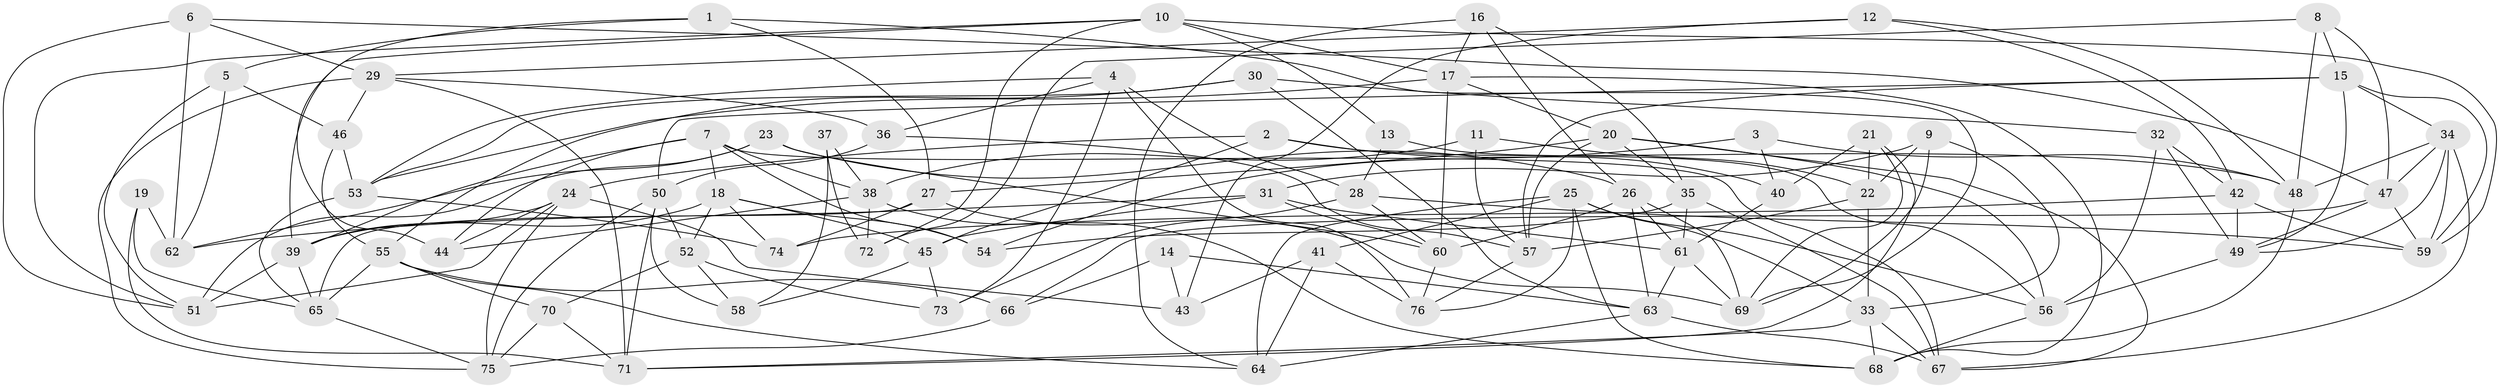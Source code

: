 // original degree distribution, {4: 1.0}
// Generated by graph-tools (version 1.1) at 2025/38/03/04/25 23:38:18]
// undirected, 76 vertices, 188 edges
graph export_dot {
  node [color=gray90,style=filled];
  1;
  2;
  3;
  4;
  5;
  6;
  7;
  8;
  9;
  10;
  11;
  12;
  13;
  14;
  15;
  16;
  17;
  18;
  19;
  20;
  21;
  22;
  23;
  24;
  25;
  26;
  27;
  28;
  29;
  30;
  31;
  32;
  33;
  34;
  35;
  36;
  37;
  38;
  39;
  40;
  41;
  42;
  43;
  44;
  45;
  46;
  47;
  48;
  49;
  50;
  51;
  52;
  53;
  54;
  55;
  56;
  57;
  58;
  59;
  60;
  61;
  62;
  63;
  64;
  65;
  66;
  67;
  68;
  69;
  70;
  71;
  72;
  73;
  74;
  75;
  76;
  1 -- 5 [weight=1.0];
  1 -- 27 [weight=1.0];
  1 -- 44 [weight=1.0];
  1 -- 69 [weight=1.0];
  2 -- 24 [weight=1.0];
  2 -- 40 [weight=1.0];
  2 -- 45 [weight=1.0];
  2 -- 48 [weight=1.0];
  3 -- 40 [weight=1.0];
  3 -- 48 [weight=1.0];
  3 -- 54 [weight=2.0];
  4 -- 28 [weight=1.0];
  4 -- 36 [weight=1.0];
  4 -- 53 [weight=1.0];
  4 -- 73 [weight=1.0];
  4 -- 76 [weight=2.0];
  5 -- 46 [weight=1.0];
  5 -- 51 [weight=1.0];
  5 -- 62 [weight=1.0];
  6 -- 29 [weight=1.0];
  6 -- 47 [weight=1.0];
  6 -- 51 [weight=1.0];
  6 -- 62 [weight=1.0];
  7 -- 18 [weight=1.0];
  7 -- 38 [weight=1.0];
  7 -- 39 [weight=1.0];
  7 -- 44 [weight=1.0];
  7 -- 54 [weight=1.0];
  7 -- 67 [weight=1.0];
  8 -- 15 [weight=1.0];
  8 -- 47 [weight=1.0];
  8 -- 48 [weight=1.0];
  8 -- 72 [weight=1.0];
  9 -- 22 [weight=1.0];
  9 -- 31 [weight=1.0];
  9 -- 33 [weight=1.0];
  9 -- 69 [weight=1.0];
  10 -- 13 [weight=1.0];
  10 -- 17 [weight=1.0];
  10 -- 39 [weight=1.0];
  10 -- 51 [weight=1.0];
  10 -- 59 [weight=1.0];
  10 -- 72 [weight=1.0];
  11 -- 22 [weight=2.0];
  11 -- 38 [weight=1.0];
  11 -- 57 [weight=1.0];
  12 -- 29 [weight=1.0];
  12 -- 42 [weight=1.0];
  12 -- 43 [weight=1.0];
  12 -- 48 [weight=1.0];
  13 -- 28 [weight=2.0];
  13 -- 56 [weight=1.0];
  14 -- 43 [weight=2.0];
  14 -- 63 [weight=1.0];
  14 -- 66 [weight=1.0];
  15 -- 34 [weight=1.0];
  15 -- 49 [weight=1.0];
  15 -- 50 [weight=1.0];
  15 -- 57 [weight=1.0];
  15 -- 59 [weight=1.0];
  16 -- 17 [weight=1.0];
  16 -- 26 [weight=1.0];
  16 -- 35 [weight=1.0];
  16 -- 64 [weight=1.0];
  17 -- 20 [weight=1.0];
  17 -- 53 [weight=1.0];
  17 -- 60 [weight=1.0];
  17 -- 68 [weight=1.0];
  18 -- 39 [weight=1.0];
  18 -- 45 [weight=1.0];
  18 -- 52 [weight=1.0];
  18 -- 54 [weight=1.0];
  18 -- 74 [weight=1.0];
  19 -- 62 [weight=2.0];
  19 -- 65 [weight=1.0];
  19 -- 71 [weight=1.0];
  20 -- 27 [weight=1.0];
  20 -- 35 [weight=1.0];
  20 -- 56 [weight=1.0];
  20 -- 57 [weight=1.0];
  20 -- 67 [weight=1.0];
  21 -- 22 [weight=1.0];
  21 -- 40 [weight=1.0];
  21 -- 69 [weight=1.0];
  21 -- 71 [weight=1.0];
  22 -- 33 [weight=1.0];
  22 -- 57 [weight=1.0];
  23 -- 26 [weight=1.0];
  23 -- 51 [weight=1.0];
  23 -- 60 [weight=1.0];
  23 -- 62 [weight=1.0];
  24 -- 39 [weight=1.0];
  24 -- 43 [weight=1.0];
  24 -- 44 [weight=1.0];
  24 -- 51 [weight=1.0];
  24 -- 75 [weight=1.0];
  25 -- 33 [weight=1.0];
  25 -- 41 [weight=1.0];
  25 -- 56 [weight=1.0];
  25 -- 64 [weight=1.0];
  25 -- 68 [weight=1.0];
  25 -- 76 [weight=1.0];
  26 -- 60 [weight=1.0];
  26 -- 61 [weight=1.0];
  26 -- 63 [weight=1.0];
  26 -- 69 [weight=1.0];
  27 -- 65 [weight=1.0];
  27 -- 69 [weight=1.0];
  27 -- 74 [weight=2.0];
  28 -- 59 [weight=1.0];
  28 -- 60 [weight=1.0];
  28 -- 73 [weight=1.0];
  29 -- 36 [weight=1.0];
  29 -- 46 [weight=1.0];
  29 -- 71 [weight=1.0];
  29 -- 75 [weight=1.0];
  30 -- 32 [weight=1.0];
  30 -- 53 [weight=1.0];
  30 -- 55 [weight=1.0];
  30 -- 63 [weight=1.0];
  31 -- 45 [weight=2.0];
  31 -- 60 [weight=1.0];
  31 -- 61 [weight=1.0];
  31 -- 62 [weight=1.0];
  32 -- 42 [weight=1.0];
  32 -- 49 [weight=1.0];
  32 -- 56 [weight=1.0];
  33 -- 67 [weight=1.0];
  33 -- 68 [weight=1.0];
  33 -- 71 [weight=1.0];
  34 -- 47 [weight=1.0];
  34 -- 48 [weight=1.0];
  34 -- 49 [weight=1.0];
  34 -- 59 [weight=1.0];
  34 -- 67 [weight=1.0];
  35 -- 54 [weight=2.0];
  35 -- 61 [weight=1.0];
  35 -- 67 [weight=1.0];
  36 -- 50 [weight=1.0];
  36 -- 57 [weight=1.0];
  37 -- 38 [weight=1.0];
  37 -- 58 [weight=2.0];
  37 -- 72 [weight=1.0];
  38 -- 44 [weight=1.0];
  38 -- 68 [weight=1.0];
  38 -- 72 [weight=1.0];
  39 -- 51 [weight=1.0];
  39 -- 65 [weight=1.0];
  40 -- 61 [weight=1.0];
  41 -- 43 [weight=2.0];
  41 -- 64 [weight=2.0];
  41 -- 76 [weight=1.0];
  42 -- 49 [weight=1.0];
  42 -- 59 [weight=1.0];
  42 -- 74 [weight=2.0];
  45 -- 58 [weight=1.0];
  45 -- 73 [weight=1.0];
  46 -- 53 [weight=1.0];
  46 -- 55 [weight=1.0];
  47 -- 49 [weight=1.0];
  47 -- 59 [weight=1.0];
  47 -- 66 [weight=1.0];
  48 -- 68 [weight=1.0];
  49 -- 56 [weight=1.0];
  50 -- 52 [weight=1.0];
  50 -- 58 [weight=1.0];
  50 -- 71 [weight=1.0];
  50 -- 75 [weight=1.0];
  52 -- 58 [weight=2.0];
  52 -- 70 [weight=1.0];
  52 -- 73 [weight=1.0];
  53 -- 65 [weight=1.0];
  53 -- 74 [weight=1.0];
  55 -- 64 [weight=1.0];
  55 -- 65 [weight=1.0];
  55 -- 66 [weight=1.0];
  55 -- 70 [weight=1.0];
  56 -- 68 [weight=1.0];
  57 -- 76 [weight=1.0];
  60 -- 76 [weight=1.0];
  61 -- 63 [weight=1.0];
  61 -- 69 [weight=1.0];
  63 -- 64 [weight=1.0];
  63 -- 67 [weight=1.0];
  65 -- 75 [weight=1.0];
  66 -- 75 [weight=1.0];
  70 -- 71 [weight=1.0];
  70 -- 75 [weight=1.0];
}
